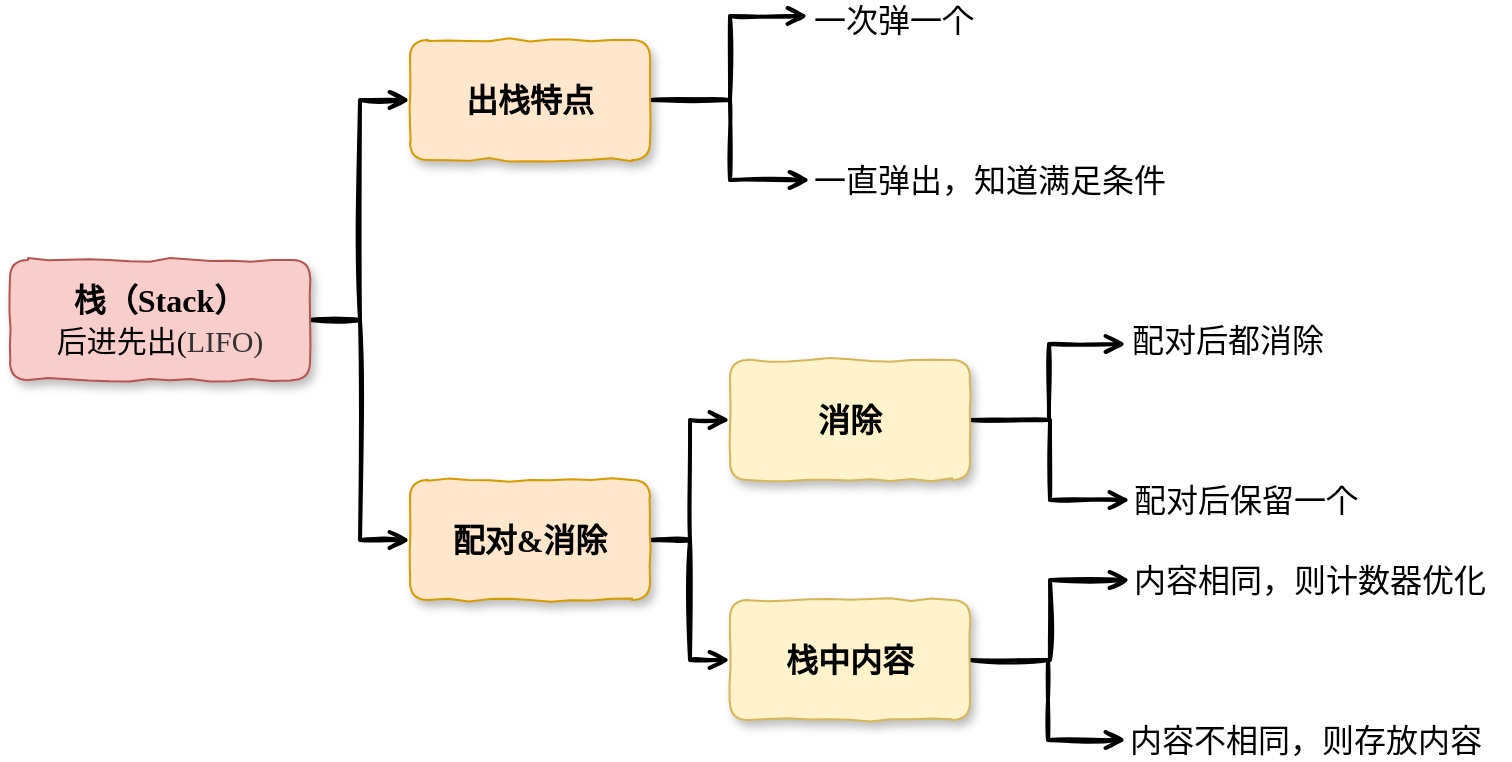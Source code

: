 <mxfile version="13.9.9" type="device"><diagram id="qJx3MESUr1q7judaKmlN" name="第 1 页"><mxGraphModel dx="1086" dy="806" grid="1" gridSize="10" guides="1" tooltips="1" connect="1" arrows="1" fold="1" page="1" pageScale="1" pageWidth="827" pageHeight="1169" math="0" shadow="0"><root><mxCell id="0"/><mxCell id="1" parent="0"/><mxCell id="kZ2CYJZ398vjN2KJLFDq-10" value="" style="edgeStyle=orthogonalEdgeStyle;rounded=0;sketch=1;orthogonalLoop=1;jettySize=auto;html=1;endArrow=open;endFill=0;strokeWidth=2;fontFamily=Comic Sans MS;fontSize=16;entryX=0;entryY=0.5;entryDx=0;entryDy=0;comic=1;" edge="1" parent="1" source="kZ2CYJZ398vjN2KJLFDq-1" target="kZ2CYJZ398vjN2KJLFDq-3"><mxGeometry relative="1" as="geometry"/></mxCell><mxCell id="kZ2CYJZ398vjN2KJLFDq-12" value="" style="edgeStyle=orthogonalEdgeStyle;rounded=0;sketch=1;orthogonalLoop=1;jettySize=auto;html=1;endArrow=open;endFill=0;strokeWidth=2;fontFamily=Comic Sans MS;fontSize=16;entryX=0;entryY=0.5;entryDx=0;entryDy=0;comic=1;" edge="1" parent="1" source="kZ2CYJZ398vjN2KJLFDq-1" target="kZ2CYJZ398vjN2KJLFDq-4"><mxGeometry relative="1" as="geometry"/></mxCell><mxCell id="kZ2CYJZ398vjN2KJLFDq-1" value="&lt;b&gt;栈（Stack）&lt;/b&gt;&lt;br&gt;&lt;font style=&quot;font-size: 15px&quot;&gt;后进先出(&lt;span style=&quot;color: rgb(51 , 51 , 51)&quot;&gt;LIFO)&lt;/span&gt;&lt;/font&gt;" style="rounded=1;whiteSpace=wrap;html=1;comic=1;sketch=0;perimeterSpacing=0;shadow=1;glass=0;fontSize=16;fontFamily=Comic Sans MS;fontStyle=0;fillColor=#f8cecc;strokeColor=#b85450;" vertex="1" parent="1"><mxGeometry x="40" y="210" width="150" height="60" as="geometry"/></mxCell><mxCell id="kZ2CYJZ398vjN2KJLFDq-7" value="" style="edgeStyle=orthogonalEdgeStyle;rounded=0;sketch=1;orthogonalLoop=1;jettySize=auto;html=1;endArrow=open;endFill=0;strokeWidth=2;fontFamily=Comic Sans MS;fontSize=16;comic=1;" edge="1" parent="1" source="kZ2CYJZ398vjN2KJLFDq-3" target="kZ2CYJZ398vjN2KJLFDq-8"><mxGeometry relative="1" as="geometry"/></mxCell><mxCell id="kZ2CYJZ398vjN2KJLFDq-9" value="" style="edgeStyle=orthogonalEdgeStyle;rounded=0;sketch=1;orthogonalLoop=1;jettySize=auto;html=1;endArrow=open;endFill=0;strokeWidth=2;fontFamily=Comic Sans MS;fontSize=16;entryX=-0.01;entryY=0.4;entryDx=0;entryDy=0;entryPerimeter=0;comic=1;" edge="1" parent="1" source="kZ2CYJZ398vjN2KJLFDq-3" target="kZ2CYJZ398vjN2KJLFDq-6"><mxGeometry relative="1" as="geometry"/></mxCell><mxCell id="kZ2CYJZ398vjN2KJLFDq-3" value="出栈特点" style="rounded=1;whiteSpace=wrap;html=1;comic=1;sketch=0;perimeterSpacing=0;shadow=1;glass=0;fontSize=16;fontFamily=Comic Sans MS;fontStyle=1;fillColor=#ffe6cc;strokeColor=#d79b00;" vertex="1" parent="1"><mxGeometry x="240" y="100" width="120" height="60" as="geometry"/></mxCell><mxCell id="kZ2CYJZ398vjN2KJLFDq-21" value="" style="edgeStyle=orthogonalEdgeStyle;rounded=0;sketch=1;orthogonalLoop=1;jettySize=auto;html=1;endArrow=open;endFill=0;strokeWidth=2;fontFamily=Comic Sans MS;fontSize=16;entryX=0;entryY=0.5;entryDx=0;entryDy=0;comic=1;" edge="1" parent="1" source="kZ2CYJZ398vjN2KJLFDq-4" target="kZ2CYJZ398vjN2KJLFDq-13"><mxGeometry relative="1" as="geometry"/></mxCell><mxCell id="kZ2CYJZ398vjN2KJLFDq-22" value="" style="edgeStyle=orthogonalEdgeStyle;rounded=0;sketch=1;orthogonalLoop=1;jettySize=auto;html=1;endArrow=open;endFill=0;strokeWidth=2;fontFamily=Comic Sans MS;fontSize=16;entryX=0;entryY=0.5;entryDx=0;entryDy=0;comic=1;" edge="1" parent="1" source="kZ2CYJZ398vjN2KJLFDq-4" target="kZ2CYJZ398vjN2KJLFDq-14"><mxGeometry relative="1" as="geometry"/></mxCell><mxCell id="kZ2CYJZ398vjN2KJLFDq-4" value="配对&amp;amp;消除" style="rounded=1;whiteSpace=wrap;html=1;comic=1;sketch=0;perimeterSpacing=0;shadow=1;glass=0;fontSize=16;fontFamily=Comic Sans MS;fontStyle=1;fillColor=#ffe6cc;strokeColor=#d79b00;" vertex="1" parent="1"><mxGeometry x="240" y="320" width="120" height="60" as="geometry"/></mxCell><mxCell id="kZ2CYJZ398vjN2KJLFDq-6" value="一次弹一个" style="text;html=1;align=left;verticalAlign=middle;resizable=0;points=[];autosize=1;fontSize=16;fontFamily=Comic Sans MS;comic=1;" vertex="1" parent="1"><mxGeometry x="440" y="80" width="100" height="20" as="geometry"/></mxCell><mxCell id="kZ2CYJZ398vjN2KJLFDq-8" value="一直弹出，知道满足条件" style="text;html=1;align=left;verticalAlign=middle;resizable=0;points=[];autosize=1;fontSize=16;fontFamily=Comic Sans MS;comic=1;" vertex="1" parent="1"><mxGeometry x="440" y="160" width="190" height="20" as="geometry"/></mxCell><mxCell id="kZ2CYJZ398vjN2KJLFDq-16" value="" style="edgeStyle=orthogonalEdgeStyle;rounded=0;sketch=1;orthogonalLoop=1;jettySize=auto;html=1;endArrow=open;endFill=0;strokeWidth=2;fontFamily=Comic Sans MS;fontSize=16;entryX=-0.009;entryY=0.6;entryDx=0;entryDy=0;entryPerimeter=0;comic=1;" edge="1" parent="1" source="kZ2CYJZ398vjN2KJLFDq-13" target="kZ2CYJZ398vjN2KJLFDq-15"><mxGeometry relative="1" as="geometry"/></mxCell><mxCell id="kZ2CYJZ398vjN2KJLFDq-18" value="" style="edgeStyle=orthogonalEdgeStyle;rounded=0;sketch=1;orthogonalLoop=1;jettySize=auto;html=1;endArrow=open;endFill=0;strokeWidth=2;fontFamily=Comic Sans MS;fontSize=16;comic=1;" edge="1" parent="1" source="kZ2CYJZ398vjN2KJLFDq-13" target="kZ2CYJZ398vjN2KJLFDq-17"><mxGeometry relative="1" as="geometry"/></mxCell><mxCell id="kZ2CYJZ398vjN2KJLFDq-13" value="消除" style="rounded=1;whiteSpace=wrap;html=1;comic=1;sketch=0;perimeterSpacing=0;shadow=1;glass=0;fontSize=16;fontFamily=Comic Sans MS;fontStyle=1;fillColor=#fff2cc;strokeColor=#d6b656;" vertex="1" parent="1"><mxGeometry x="400" y="260" width="120" height="60" as="geometry"/></mxCell><mxCell id="kZ2CYJZ398vjN2KJLFDq-23" value="" style="edgeStyle=orthogonalEdgeStyle;rounded=0;sketch=1;orthogonalLoop=1;jettySize=auto;html=1;endArrow=open;endFill=0;strokeWidth=2;fontFamily=Comic Sans MS;fontSize=16;comic=1;" edge="1" parent="1" source="kZ2CYJZ398vjN2KJLFDq-14" target="kZ2CYJZ398vjN2KJLFDq-19"><mxGeometry relative="1" as="geometry"/></mxCell><mxCell id="kZ2CYJZ398vjN2KJLFDq-24" value="" style="edgeStyle=orthogonalEdgeStyle;rounded=0;sketch=1;orthogonalLoop=1;jettySize=auto;html=1;endArrow=open;endFill=0;strokeWidth=2;fontFamily=Comic Sans MS;fontSize=16;comic=1;" edge="1" parent="1" source="kZ2CYJZ398vjN2KJLFDq-14" target="kZ2CYJZ398vjN2KJLFDq-20"><mxGeometry relative="1" as="geometry"/></mxCell><mxCell id="kZ2CYJZ398vjN2KJLFDq-14" value="栈中内容" style="rounded=1;whiteSpace=wrap;html=1;comic=1;sketch=0;perimeterSpacing=0;shadow=1;glass=0;fontSize=16;fontFamily=Comic Sans MS;fontStyle=1;fillColor=#fff2cc;strokeColor=#d6b656;" vertex="1" parent="1"><mxGeometry x="400" y="380" width="120" height="60" as="geometry"/></mxCell><mxCell id="kZ2CYJZ398vjN2KJLFDq-15" value="配对后都消除" style="text;html=1;align=left;verticalAlign=middle;resizable=0;points=[];autosize=1;fontSize=16;fontFamily=Comic Sans MS;comic=1;" vertex="1" parent="1"><mxGeometry x="599" y="240" width="110" height="20" as="geometry"/></mxCell><mxCell id="kZ2CYJZ398vjN2KJLFDq-17" value="配对后保留一个" style="text;html=1;align=left;verticalAlign=middle;resizable=0;points=[];autosize=1;fontSize=16;fontFamily=Comic Sans MS;comic=1;" vertex="1" parent="1"><mxGeometry x="600" y="320" width="130" height="20" as="geometry"/></mxCell><mxCell id="kZ2CYJZ398vjN2KJLFDq-19" value="内容相同，则计数器优化" style="text;html=1;align=left;verticalAlign=middle;resizable=0;points=[];autosize=1;fontSize=16;fontFamily=Comic Sans MS;comic=1;" vertex="1" parent="1"><mxGeometry x="600" y="360" width="190" height="20" as="geometry"/></mxCell><mxCell id="kZ2CYJZ398vjN2KJLFDq-20" value="内容不相同，则存放内容" style="text;html=1;align=left;verticalAlign=middle;resizable=0;points=[];autosize=1;fontSize=16;fontFamily=Comic Sans MS;comic=1;" vertex="1" parent="1"><mxGeometry x="598" y="440" width="190" height="20" as="geometry"/></mxCell></root></mxGraphModel></diagram></mxfile>